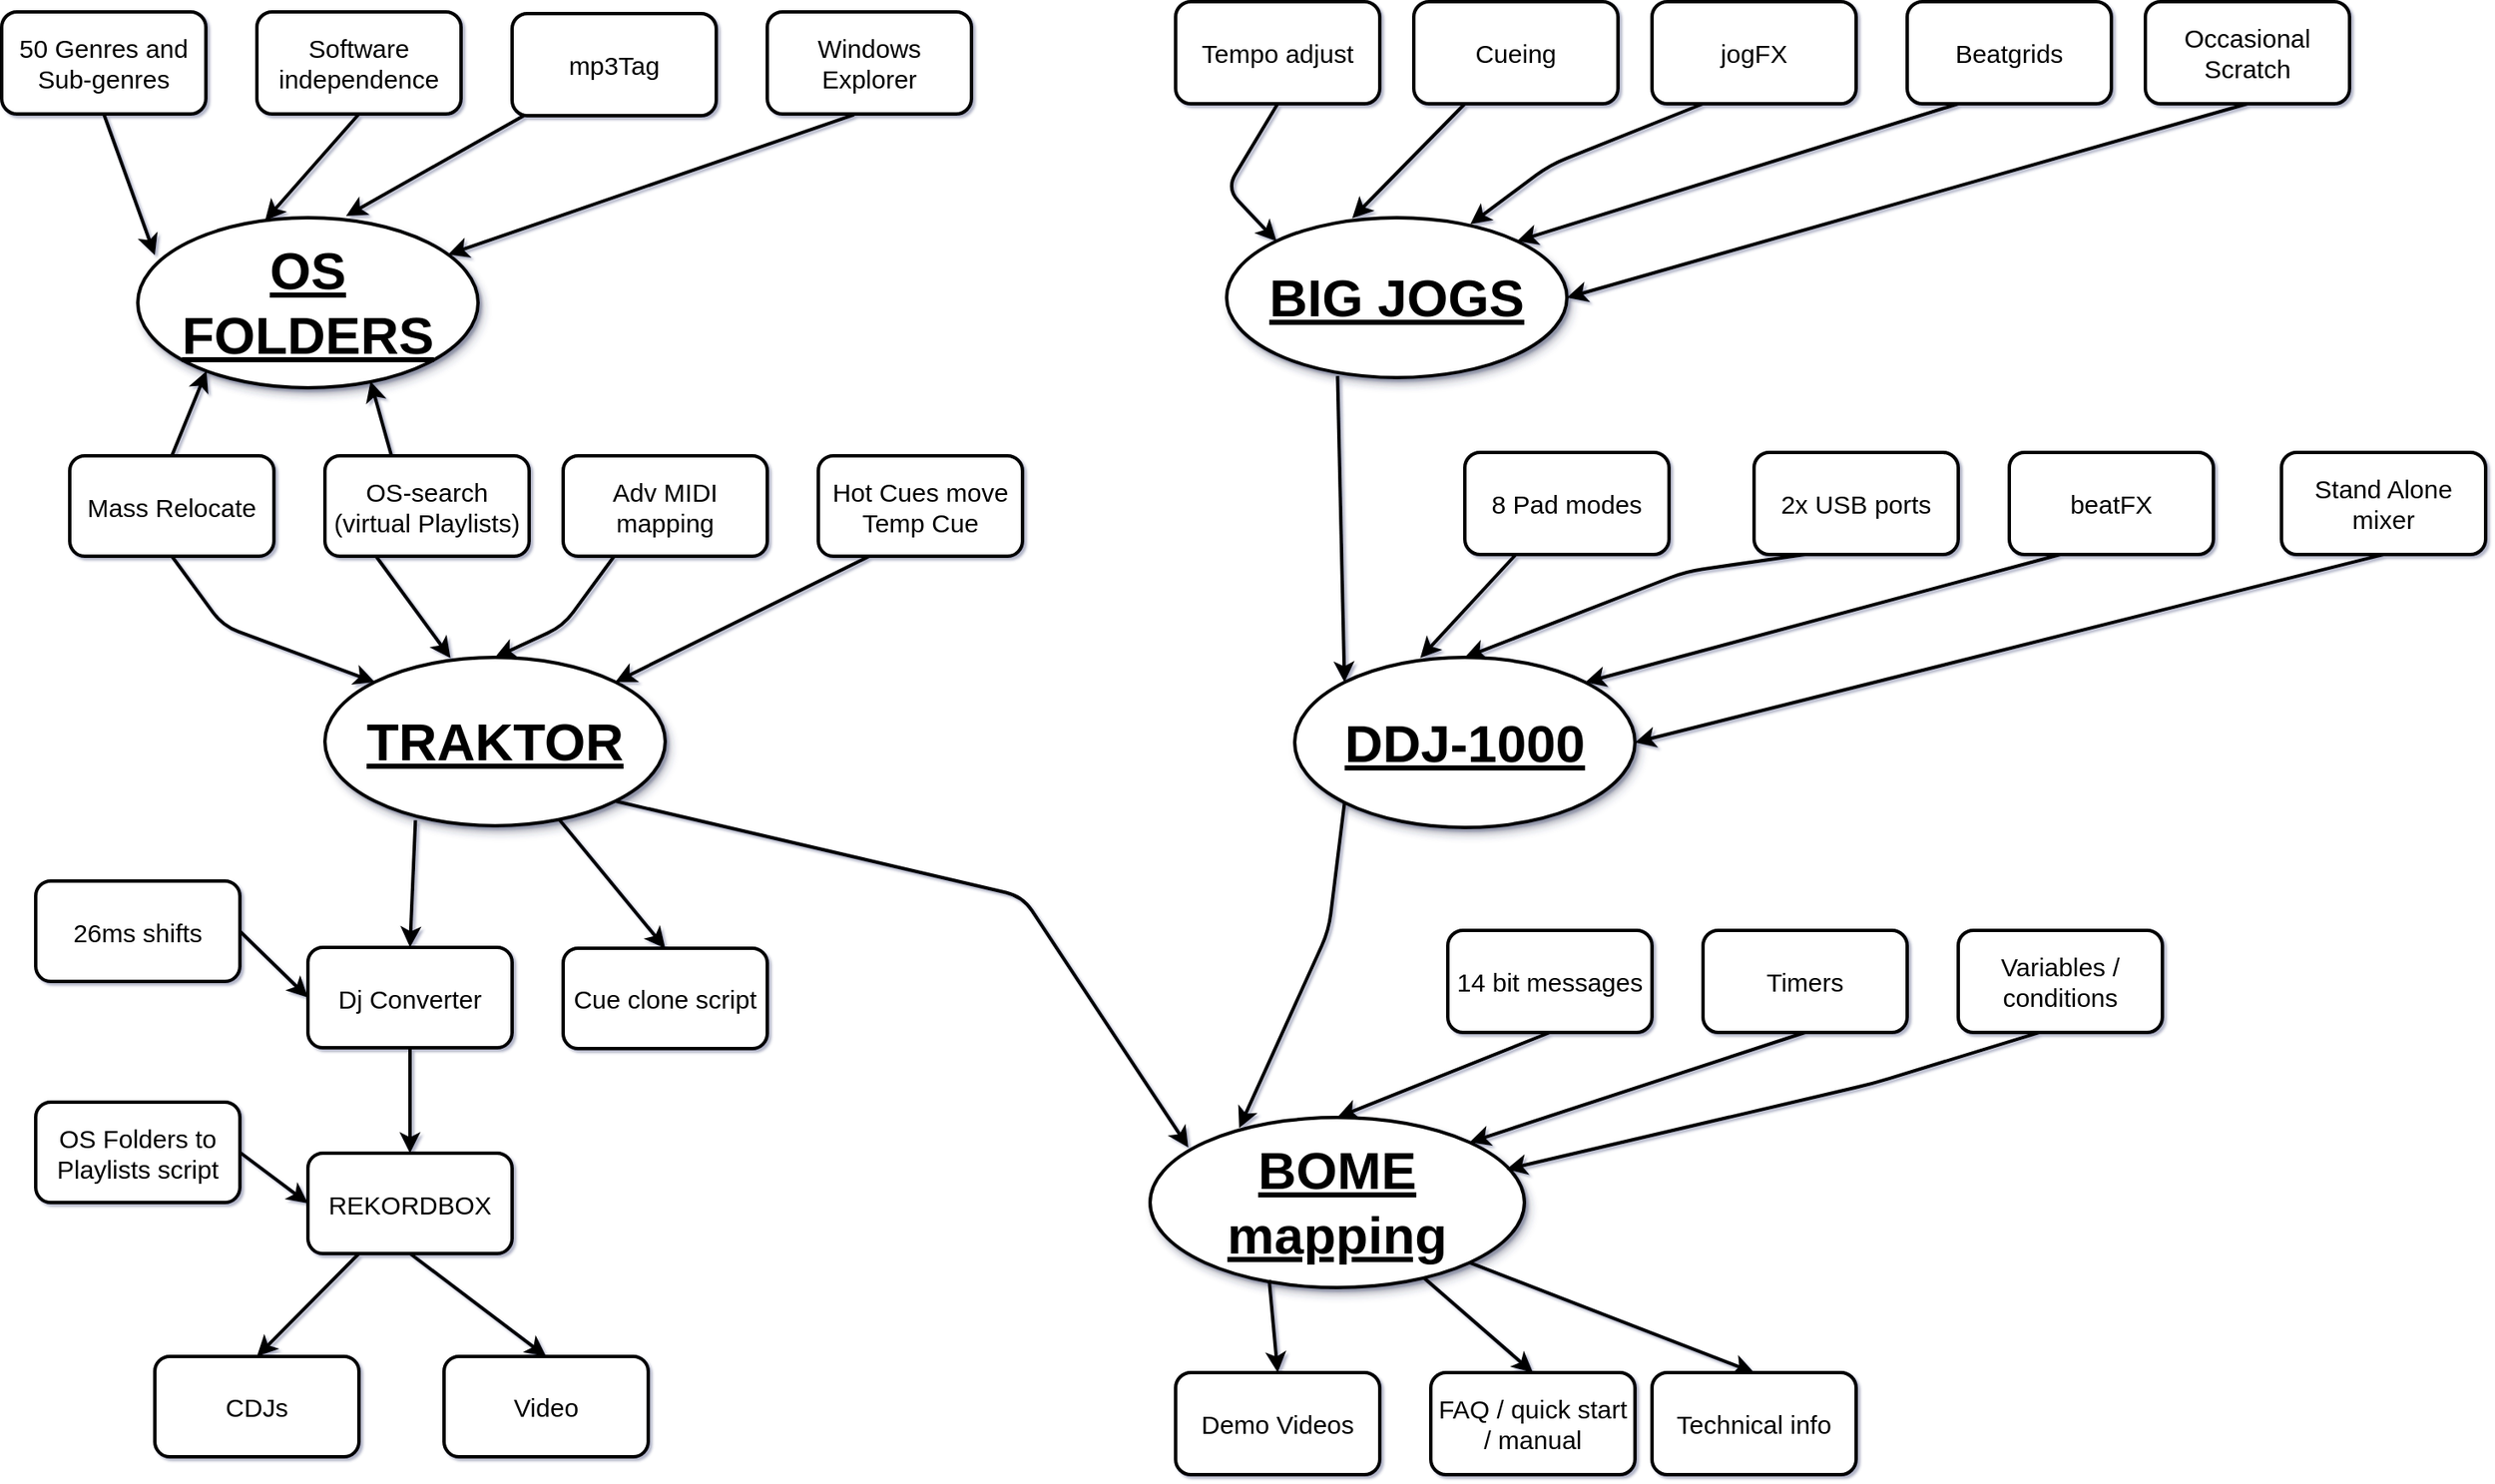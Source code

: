 <mxfile version="12.1.1" type="device" pages="1"><diagram id="3evQC_PeNnZDB5fSgL1A" name="Page-1"><mxGraphModel dx="2011" dy="1421" grid="1" gridSize="10" guides="1" tooltips="1" connect="1" arrows="1" fold="1" page="0" pageScale="1" pageWidth="827" pageHeight="1169" background="none" math="0" shadow="1"><root><mxCell id="0"/><mxCell id="1" parent="0"/><mxCell id="0ZiNauzuwajJhxoSYO87-3" value="" style="endArrow=classic;html=1;exitX=0.5;exitY=1;exitDx=0;exitDy=0;fontSize=15;entryX=0;entryY=0;entryDx=0;entryDy=0;strokeWidth=2;" parent="1" source="0ZiNauzuwajJhxoSYO87-2" target="0ZiNauzuwajJhxoSYO87-20" edge="1"><mxGeometry width="50" height="50" relative="1" as="geometry"><mxPoint x="100" y="311" as="sourcePoint"/><mxPoint x="260" y="321" as="targetPoint"/><Array as="points"><mxPoint x="160" y="261"/></Array></mxGeometry></mxCell><mxCell id="0ZiNauzuwajJhxoSYO87-7" value="" style="endArrow=classic;html=1;exitX=0.25;exitY=1;exitDx=0;exitDy=0;fontSize=15;entryX=0.369;entryY=0.004;entryDx=0;entryDy=0;entryPerimeter=0;strokeWidth=2;" parent="1" source="0ZiNauzuwajJhxoSYO87-4" target="0ZiNauzuwajJhxoSYO87-20" edge="1"><mxGeometry width="50" height="50" relative="1" as="geometry"><mxPoint x="80" y="271" as="sourcePoint"/><mxPoint x="321.04" y="322.02" as="targetPoint"/><Array as="points"/></mxGeometry></mxCell><mxCell id="0ZiNauzuwajJhxoSYO87-8" value="" style="endArrow=classic;html=1;exitX=0.25;exitY=1;exitDx=0;exitDy=0;fontSize=15;entryX=0.5;entryY=0;entryDx=0;entryDy=0;strokeWidth=2;" parent="1" source="0ZiNauzuwajJhxoSYO87-5" target="0ZiNauzuwajJhxoSYO87-20" edge="1"><mxGeometry width="50" height="50" relative="1" as="geometry"><mxPoint x="250" y="221" as="sourcePoint"/><mxPoint x="326.667" y="321" as="targetPoint"/><Array as="points"><mxPoint x="360" y="261"/></Array></mxGeometry></mxCell><mxCell id="0ZiNauzuwajJhxoSYO87-9" value="" style="endArrow=classic;html=1;exitX=0.25;exitY=1;exitDx=0;exitDy=0;fontSize=15;entryX=1;entryY=0;entryDx=0;entryDy=0;strokeWidth=2;" parent="1" source="0ZiNauzuwajJhxoSYO87-6" target="0ZiNauzuwajJhxoSYO87-20" edge="1"><mxGeometry width="50" height="50" relative="1" as="geometry"><mxPoint x="260" y="231" as="sourcePoint"/><mxPoint x="363.04" y="322.02" as="targetPoint"/><Array as="points"/></mxGeometry></mxCell><mxCell id="0ZiNauzuwajJhxoSYO87-15" value="" style="endArrow=classic;html=1;exitX=0.5;exitY=1;exitDx=0;exitDy=0;fontSize=15;entryX=0.05;entryY=0.22;entryDx=0;entryDy=0;entryPerimeter=0;strokeWidth=2;" parent="1" source="0ZiNauzuwajJhxoSYO87-10" target="0ZiNauzuwajJhxoSYO87-19" edge="1"><mxGeometry width="50" height="50" relative="1" as="geometry"><mxPoint x="-11.0" y="-10.5" as="sourcePoint"/><mxPoint x="170" y="73.5" as="targetPoint"/><Array as="points"/></mxGeometry></mxCell><mxCell id="0ZiNauzuwajJhxoSYO87-16" value="" style="endArrow=classic;html=1;exitX=0.5;exitY=1;exitDx=0;exitDy=0;fontSize=15;entryX=0.374;entryY=0.017;entryDx=0;entryDy=0;entryPerimeter=0;strokeWidth=2;" parent="1" source="0ZiNauzuwajJhxoSYO87-11" target="0ZiNauzuwajJhxoSYO87-19" edge="1"><mxGeometry width="50" height="50" relative="1" as="geometry"><mxPoint x="-70" y="40" as="sourcePoint"/><mxPoint x="255" y="30" as="targetPoint"/><Array as="points"/></mxGeometry></mxCell><mxCell id="0ZiNauzuwajJhxoSYO87-17" value="" style="endArrow=classic;html=1;fontSize=15;entryX=0.612;entryY=-0.01;entryDx=0;entryDy=0;entryPerimeter=0;strokeWidth=2;" parent="1" source="0ZiNauzuwajJhxoSYO87-12" target="0ZiNauzuwajJhxoSYO87-19" edge="1"><mxGeometry width="50" height="50" relative="1" as="geometry"><mxPoint x="200" y="-60" as="sourcePoint"/><mxPoint x="278.63" y="32.697" as="targetPoint"/><Array as="points"/></mxGeometry></mxCell><mxCell id="0ZiNauzuwajJhxoSYO87-18" value="" style="endArrow=classic;html=1;fontSize=15;exitX=0.425;exitY=1.007;exitDx=0;exitDy=0;exitPerimeter=0;strokeWidth=2;" parent="1" source="0ZiNauzuwajJhxoSYO87-13" target="0ZiNauzuwajJhxoSYO87-19" edge="1"><mxGeometry width="50" height="50" relative="1" as="geometry"><mxPoint x="480" y="20" as="sourcePoint"/><mxPoint x="340" y="36.064" as="targetPoint"/><Array as="points"/></mxGeometry></mxCell><mxCell id="0ZiNauzuwajJhxoSYO87-19" value="&lt;span style=&quot;font-size: 31px; font-weight: 700; white-space: normal;&quot;&gt;OS FOLDERS&lt;/span&gt;" style="ellipse;whiteSpace=wrap;html=1;rounded=0;shadow=1;glass=0;comic=1;fontSize=31;fontStyle=4;strokeWidth=2;" parent="1" vertex="1"><mxGeometry x="110" y="21" width="200" height="100" as="geometry"/></mxCell><mxCell id="0ZiNauzuwajJhxoSYO87-20" value="&lt;span style=&quot;font-size: 31px; font-weight: 700; white-space: normal;&quot;&gt;TRAKTOR&lt;/span&gt;" style="ellipse;whiteSpace=wrap;html=1;rounded=0;shadow=1;glass=0;comic=1;fontSize=31;fontStyle=4;strokeWidth=2;" parent="1" vertex="1"><mxGeometry x="220" y="279.5" width="200" height="99" as="geometry"/></mxCell><mxCell id="0ZiNauzuwajJhxoSYO87-22" value="" style="endArrow=classic;html=1;exitX=0.5;exitY=0;exitDx=0;exitDy=0;fontSize=15;entryX=0.202;entryY=0.901;entryDx=0;entryDy=0;entryPerimeter=0;strokeWidth=2;" parent="1" source="0ZiNauzuwajJhxoSYO87-2" target="0ZiNauzuwajJhxoSYO87-19" edge="1"><mxGeometry width="50" height="50" relative="1" as="geometry"><mxPoint x="410.0" y="260" as="sourcePoint"/><mxPoint x="453.8" y="330.4" as="targetPoint"/><Array as="points"/></mxGeometry></mxCell><mxCell id="0ZiNauzuwajJhxoSYO87-23" value="" style="endArrow=classic;html=1;exitX=0.33;exitY=0.031;exitDx=0;exitDy=0;fontSize=15;entryX=0.684;entryY=0.961;entryDx=0;entryDy=0;entryPerimeter=0;exitPerimeter=0;strokeWidth=2;" parent="1" source="0ZiNauzuwajJhxoSYO87-4" target="0ZiNauzuwajJhxoSYO87-19" edge="1"><mxGeometry width="50" height="50" relative="1" as="geometry"><mxPoint x="250" y="200" as="sourcePoint"/><mxPoint x="248.2" y="113.3" as="targetPoint"/><Array as="points"/></mxGeometry></mxCell><mxCell id="0ZiNauzuwajJhxoSYO87-24" value="Cue clone script" style="rounded=1;whiteSpace=wrap;html=1;fontSize=15;strokeWidth=2;" parent="1" vertex="1"><mxGeometry x="360" y="450.5" width="120" height="59" as="geometry"/></mxCell><mxCell id="0ZiNauzuwajJhxoSYO87-25" value="" style="endArrow=classic;html=1;fontSize=15;entryX=0.5;entryY=0;entryDx=0;entryDy=0;strokeWidth=2;" parent="1" source="0ZiNauzuwajJhxoSYO87-20" target="0ZiNauzuwajJhxoSYO87-24" edge="1"><mxGeometry width="50" height="50" relative="1" as="geometry"><mxPoint x="340" y="370" as="sourcePoint"/><mxPoint x="289.289" y="398.145" as="targetPoint"/><Array as="points"/></mxGeometry></mxCell><mxCell id="0ZiNauzuwajJhxoSYO87-27" value="" style="endArrow=classic;html=1;exitX=0.5;exitY=1;exitDx=0;exitDy=0;fontSize=15;entryX=0;entryY=0;entryDx=0;entryDy=0;strokeWidth=2;" parent="1" source="0ZiNauzuwajJhxoSYO87-26" target="0ZiNauzuwajJhxoSYO87-34" edge="1"><mxGeometry width="50" height="50" relative="1" as="geometry"><mxPoint x="690" y="54" as="sourcePoint"/><mxPoint x="850" y="64" as="targetPoint"/><Array as="points"><mxPoint x="750" y="4"/></Array></mxGeometry></mxCell><mxCell id="0ZiNauzuwajJhxoSYO87-31" value="" style="endArrow=classic;html=1;exitX=0.25;exitY=1;exitDx=0;exitDy=0;fontSize=15;entryX=0.369;entryY=0.004;entryDx=0;entryDy=0;entryPerimeter=0;strokeWidth=2;" parent="1" source="0ZiNauzuwajJhxoSYO87-28" target="0ZiNauzuwajJhxoSYO87-34" edge="1"><mxGeometry width="50" height="50" relative="1" as="geometry"><mxPoint x="670" y="14" as="sourcePoint"/><mxPoint x="911.04" y="65.02" as="targetPoint"/><Array as="points"/></mxGeometry></mxCell><mxCell id="0ZiNauzuwajJhxoSYO87-32" value="" style="endArrow=classic;html=1;exitX=0.25;exitY=1;exitDx=0;exitDy=0;fontSize=15;entryX=0.716;entryY=0.041;entryDx=0;entryDy=0;entryPerimeter=0;strokeWidth=2;" parent="1" source="0ZiNauzuwajJhxoSYO87-29" target="0ZiNauzuwajJhxoSYO87-34" edge="1"><mxGeometry width="50" height="50" relative="1" as="geometry"><mxPoint x="840" y="-36" as="sourcePoint"/><mxPoint x="916.667" y="64" as="targetPoint"/><Array as="points"><mxPoint x="940" y="-10"/></Array></mxGeometry></mxCell><mxCell id="0ZiNauzuwajJhxoSYO87-33" value="" style="endArrow=classic;html=1;exitX=0.25;exitY=1;exitDx=0;exitDy=0;fontSize=15;entryX=1;entryY=0;entryDx=0;entryDy=0;strokeWidth=2;" parent="1" source="0ZiNauzuwajJhxoSYO87-30" target="0ZiNauzuwajJhxoSYO87-34" edge="1"><mxGeometry width="50" height="50" relative="1" as="geometry"><mxPoint x="850" y="-26" as="sourcePoint"/><mxPoint x="953.04" y="65.02" as="targetPoint"/><Array as="points"/></mxGeometry></mxCell><mxCell id="0ZiNauzuwajJhxoSYO87-34" value="&lt;span style=&quot;font-size: 31px ; font-weight: 700 ; white-space: normal&quot;&gt;BIG JOGS&lt;/span&gt;" style="ellipse;whiteSpace=wrap;html=1;rounded=0;shadow=1;glass=0;comic=1;fontSize=31;fontStyle=4;strokeWidth=2;" parent="1" vertex="1"><mxGeometry x="750" y="21" width="200" height="94" as="geometry"/></mxCell><mxCell id="0ZiNauzuwajJhxoSYO87-39" value="" style="endArrow=classic;html=1;exitX=0.5;exitY=1;exitDx=0;exitDy=0;fontSize=15;entryX=1;entryY=0.5;entryDx=0;entryDy=0;strokeWidth=2;" parent="1" source="0ZiNauzuwajJhxoSYO87-35" target="0ZiNauzuwajJhxoSYO87-34" edge="1"><mxGeometry width="50" height="50" relative="1" as="geometry"><mxPoint x="1160" y="-26" as="sourcePoint"/><mxPoint x="990.711" y="58.645" as="targetPoint"/><Array as="points"/></mxGeometry></mxCell><mxCell id="0ZiNauzuwajJhxoSYO87-43" value="" style="endArrow=classic;html=1;exitX=0.326;exitY=0.99;exitDx=0;exitDy=0;fontSize=15;entryX=0;entryY=0;entryDx=0;entryDy=0;exitPerimeter=0;strokeWidth=2;" parent="1" source="0ZiNauzuwajJhxoSYO87-34" target="0ZiNauzuwajJhxoSYO87-50" edge="1"><mxGeometry width="50" height="50" relative="1" as="geometry"><mxPoint x="850" y="254" as="sourcePoint"/><mxPoint x="970" y="354" as="targetPoint"/><Array as="points"/></mxGeometry></mxCell><mxCell id="0ZiNauzuwajJhxoSYO87-50" value="&lt;span style=&quot;font-size: 31px; font-weight: 700; white-space: normal;&quot;&gt;DDJ-1000&lt;/span&gt;" style="ellipse;whiteSpace=wrap;html=1;rounded=0;shadow=1;glass=0;comic=1;fontSize=31;fontStyle=4;strokeWidth=2;" parent="1" vertex="1"><mxGeometry x="790" y="279.5" width="200" height="100" as="geometry"/></mxCell><mxCell id="0ZiNauzuwajJhxoSYO87-52" value="" style="endArrow=classic;html=1;exitX=0.5;exitY=1;exitDx=0;exitDy=0;fontSize=15;entryX=1;entryY=0.5;entryDx=0;entryDy=0;strokeWidth=2;" parent="1" source="0ZiNauzuwajJhxoSYO87-51" target="0ZiNauzuwajJhxoSYO87-50" edge="1"><mxGeometry width="50" height="50" relative="1" as="geometry"><mxPoint x="1280" y="264" as="sourcePoint"/><mxPoint x="1110.711" y="348.645" as="targetPoint"/><Array as="points"/></mxGeometry></mxCell><mxCell id="0ZiNauzuwajJhxoSYO87-53" value="&lt;span style=&quot;font-size: 31px; font-weight: 700; white-space: normal;&quot;&gt;BOME mapping&lt;/span&gt;" style="ellipse;whiteSpace=wrap;html=1;rounded=0;shadow=1;glass=0;comic=1;fontSize=31;fontStyle=4;strokeWidth=2;" parent="1" vertex="1"><mxGeometry x="705" y="550" width="220" height="100" as="geometry"/></mxCell><mxCell id="0ZiNauzuwajJhxoSYO87-54" value="" style="endArrow=classic;html=1;exitX=1;exitY=1;exitDx=0;exitDy=0;fontSize=15;entryX=0.102;entryY=0.176;entryDx=0;entryDy=0;entryPerimeter=0;strokeWidth=2;" parent="1" source="0ZiNauzuwajJhxoSYO87-20" target="0ZiNauzuwajJhxoSYO87-53" edge="1"><mxGeometry width="50" height="50" relative="1" as="geometry"><mxPoint x="689.5" y="395" as="sourcePoint"/><mxPoint x="540.211" y="479.645" as="targetPoint"/><Array as="points"><mxPoint x="630" y="420"/></Array></mxGeometry></mxCell><mxCell id="0ZiNauzuwajJhxoSYO87-55" value="" style="endArrow=classic;html=1;exitX=0;exitY=1;exitDx=0;exitDy=0;fontSize=15;entryX=0.238;entryY=0.062;entryDx=0;entryDy=0;entryPerimeter=0;strokeWidth=2;" parent="1" source="0ZiNauzuwajJhxoSYO87-50" target="0ZiNauzuwajJhxoSYO87-53" edge="1"><mxGeometry width="50" height="50" relative="1" as="geometry"><mxPoint x="570.211" y="310.855" as="sourcePoint"/><mxPoint x="749.9" y="449.4" as="targetPoint"/><Array as="points"><mxPoint x="810" y="440"/></Array></mxGeometry></mxCell><mxCell id="0ZiNauzuwajJhxoSYO87-57" value="" style="endArrow=classic;html=1;fontSize=15;entryX=0.952;entryY=0.305;entryDx=0;entryDy=0;entryPerimeter=0;exitX=0.396;exitY=1.001;exitDx=0;exitDy=0;exitPerimeter=0;strokeWidth=2;" parent="1" source="0ZiNauzuwajJhxoSYO87-60" target="0ZiNauzuwajJhxoSYO87-53" edge="1"><mxGeometry width="50" height="50" relative="1" as="geometry"><mxPoint x="1300" y="530.0" as="sourcePoint"/><mxPoint x="1500" y="615.5" as="targetPoint"/><Array as="points"><mxPoint x="1130" y="530"/></Array></mxGeometry></mxCell><mxCell id="0ZiNauzuwajJhxoSYO87-59" value="" style="endArrow=classic;html=1;exitX=0.5;exitY=1;exitDx=0;exitDy=0;fontSize=15;entryX=0.5;entryY=0;entryDx=0;entryDy=0;strokeWidth=2;" parent="1" source="0ZiNauzuwajJhxoSYO87-58" target="0ZiNauzuwajJhxoSYO87-53" edge="1"><mxGeometry width="50" height="50" relative="1" as="geometry"><mxPoint x="1120" y="530.0" as="sourcePoint"/><mxPoint x="1035.702" y="736.0" as="targetPoint"/><Array as="points"/></mxGeometry></mxCell><mxCell id="0ZiNauzuwajJhxoSYO87-61" value="" style="endArrow=classic;html=1;exitX=0.5;exitY=1;exitDx=0;exitDy=0;fontSize=15;entryX=1;entryY=0;entryDx=0;entryDy=0;strokeWidth=2;" parent="1" source="0ZiNauzuwajJhxoSYO87-56" target="0ZiNauzuwajJhxoSYO87-53" edge="1"><mxGeometry width="50" height="50" relative="1" as="geometry"><mxPoint x="1195" y="610" as="sourcePoint"/><mxPoint x="845.0" y="700" as="targetPoint"/><Array as="points"/></mxGeometry></mxCell><mxCell id="0ZiNauzuwajJhxoSYO87-66" value="" style="endArrow=classic;html=1;fontSize=15;entryX=0.5;entryY=0;entryDx=0;entryDy=0;strokeWidth=2;" parent="1" target="0ZiNauzuwajJhxoSYO87-63" edge="1"><mxGeometry width="50" height="50" relative="1" as="geometry"><mxPoint x="775" y="645.5" as="sourcePoint"/><mxPoint x="457.3" y="753.9" as="targetPoint"/><Array as="points"/></mxGeometry></mxCell><mxCell id="0ZiNauzuwajJhxoSYO87-67" value="" style="endArrow=classic;html=1;fontSize=15;entryX=0.5;entryY=0;entryDx=0;entryDy=0;strokeWidth=2;" parent="1" source="0ZiNauzuwajJhxoSYO87-53" target="0ZiNauzuwajJhxoSYO87-64" edge="1"><mxGeometry width="50" height="50" relative="1" as="geometry"><mxPoint x="756.8" y="651.9" as="sourcePoint"/><mxPoint x="805" y="779.5" as="targetPoint"/><Array as="points"/></mxGeometry></mxCell><mxCell id="0ZiNauzuwajJhxoSYO87-68" value="" style="endArrow=classic;html=1;exitX=1;exitY=1;exitDx=0;exitDy=0;fontSize=15;entryX=0.5;entryY=0;entryDx=0;entryDy=0;strokeWidth=2;" parent="1" source="0ZiNauzuwajJhxoSYO87-53" target="0ZiNauzuwajJhxoSYO87-65" edge="1"><mxGeometry width="50" height="50" relative="1" as="geometry"><mxPoint x="766.8" y="661.9" as="sourcePoint"/><mxPoint x="815" y="789.5" as="targetPoint"/><Array as="points"/></mxGeometry></mxCell><mxCell id="0ZiNauzuwajJhxoSYO87-71" value="Dj Converter" style="rounded=1;whiteSpace=wrap;html=1;fontSize=15;strokeWidth=2;" parent="1" vertex="1"><mxGeometry x="210" y="450" width="120" height="59" as="geometry"/></mxCell><mxCell id="0ZiNauzuwajJhxoSYO87-72" value="26ms shifts" style="rounded=1;whiteSpace=wrap;html=1;fontSize=15;strokeWidth=2;" parent="1" vertex="1"><mxGeometry x="50" y="411" width="120" height="59" as="geometry"/></mxCell><mxCell id="0ZiNauzuwajJhxoSYO87-73" value="" style="endArrow=classic;html=1;exitX=1;exitY=0.5;exitDx=0;exitDy=0;fontSize=15;entryX=0;entryY=0.5;entryDx=0;entryDy=0;strokeWidth=2;" parent="1" source="0ZiNauzuwajJhxoSYO87-72" target="0ZiNauzuwajJhxoSYO87-71" edge="1"><mxGeometry width="50" height="50" relative="1" as="geometry"><mxPoint x="154.5" y="407.121" as="sourcePoint"/><mxPoint x="-14.5" y="414.25" as="targetPoint"/><Array as="points"/></mxGeometry></mxCell><mxCell id="0ZiNauzuwajJhxoSYO87-75" value="" style="endArrow=classic;html=1;exitX=0.266;exitY=0.967;exitDx=0;exitDy=0;fontSize=15;entryX=0.5;entryY=0;entryDx=0;entryDy=0;exitPerimeter=0;strokeWidth=2;" parent="1" source="0ZiNauzuwajJhxoSYO87-20" target="0ZiNauzuwajJhxoSYO87-71" edge="1"><mxGeometry width="50" height="50" relative="1" as="geometry"><mxPoint x="239" y="348.121" as="sourcePoint"/><mxPoint x="70" y="355.25" as="targetPoint"/><Array as="points"/></mxGeometry></mxCell><mxCell id="0ZiNauzuwajJhxoSYO87-76" value="" style="endArrow=classic;html=1;exitX=0.5;exitY=1;exitDx=0;exitDy=0;fontSize=15;entryX=0.5;entryY=0;entryDx=0;entryDy=0;strokeWidth=2;" parent="1" source="0ZiNauzuwajJhxoSYO87-71" target="0ZiNauzuwajJhxoSYO87-78" edge="1"><mxGeometry width="50" height="50" relative="1" as="geometry"><mxPoint x="229" y="348.121" as="sourcePoint"/><mxPoint x="254.689" y="560.537" as="targetPoint"/><Array as="points"/></mxGeometry></mxCell><mxCell id="0ZiNauzuwajJhxoSYO87-77" value="OS Folders to Playlists script" style="rounded=1;whiteSpace=wrap;html=1;fontSize=15;strokeWidth=2;" parent="1" vertex="1"><mxGeometry x="50" y="541" width="120" height="59" as="geometry"/></mxCell><mxCell id="0ZiNauzuwajJhxoSYO87-78" value="REKORDBOX" style="rounded=1;whiteSpace=wrap;html=1;fontSize=15;strokeWidth=2;" parent="1" vertex="1"><mxGeometry x="210" y="571" width="120" height="59" as="geometry"/></mxCell><mxCell id="0ZiNauzuwajJhxoSYO87-79" value="" style="endArrow=classic;html=1;exitX=1;exitY=0.5;exitDx=0;exitDy=0;fontSize=15;entryX=0;entryY=0.5;entryDx=0;entryDy=0;strokeWidth=2;" parent="1" source="0ZiNauzuwajJhxoSYO87-77" target="0ZiNauzuwajJhxoSYO87-78" edge="1"><mxGeometry width="50" height="50" relative="1" as="geometry"><mxPoint x="90" y="485.25" as="sourcePoint"/><mxPoint x="70.0" y="620" as="targetPoint"/><Array as="points"/></mxGeometry></mxCell><mxCell id="0ZiNauzuwajJhxoSYO87-80" value="CDJs" style="rounded=1;whiteSpace=wrap;html=1;fontSize=15;strokeWidth=2;" parent="1" vertex="1"><mxGeometry x="120" y="690.5" width="120" height="59" as="geometry"/></mxCell><mxCell id="0ZiNauzuwajJhxoSYO87-81" value="" style="endArrow=classic;html=1;exitX=0.25;exitY=1;exitDx=0;exitDy=0;fontSize=15;entryX=0.5;entryY=0;entryDx=0;entryDy=0;strokeWidth=2;" parent="1" source="0ZiNauzuwajJhxoSYO87-78" target="0ZiNauzuwajJhxoSYO87-80" edge="1"><mxGeometry width="50" height="50" relative="1" as="geometry"><mxPoint x="280" y="519" as="sourcePoint"/><mxPoint x="260" y="589.5" as="targetPoint"/><Array as="points"/></mxGeometry></mxCell><mxCell id="0ZiNauzuwajJhxoSYO87-83" value="" style="group;strokeWidth=2;" parent="1" vertex="1" connectable="0"><mxGeometry x="70" y="161" width="560" height="59" as="geometry"/></mxCell><mxCell id="0ZiNauzuwajJhxoSYO87-2" value="Mass Relocate" style="rounded=1;whiteSpace=wrap;html=1;fontSize=15;strokeWidth=2;" parent="0ZiNauzuwajJhxoSYO87-83" vertex="1"><mxGeometry width="120" height="59" as="geometry"/></mxCell><mxCell id="0ZiNauzuwajJhxoSYO87-4" value="OS-search&lt;br&gt;(virtual Playlists)" style="rounded=1;whiteSpace=wrap;html=1;fontSize=15;strokeWidth=2;" parent="0ZiNauzuwajJhxoSYO87-83" vertex="1"><mxGeometry x="150" width="120" height="59" as="geometry"/></mxCell><mxCell id="0ZiNauzuwajJhxoSYO87-5" value="Adv MIDI mapping" style="rounded=1;whiteSpace=wrap;html=1;fontSize=15;strokeWidth=2;" parent="0ZiNauzuwajJhxoSYO87-83" vertex="1"><mxGeometry x="290" width="120" height="59" as="geometry"/></mxCell><mxCell id="0ZiNauzuwajJhxoSYO87-6" value="Hot Cues move Temp Cue" style="rounded=1;whiteSpace=wrap;html=1;fontSize=15;strokeWidth=2;" parent="0ZiNauzuwajJhxoSYO87-83" vertex="1"><mxGeometry x="440" width="120" height="59" as="geometry"/></mxCell><mxCell id="0ZiNauzuwajJhxoSYO87-84" value="" style="group;strokeWidth=2;" parent="1" vertex="1" connectable="0"><mxGeometry x="30" y="-100" width="600" height="61" as="geometry"/></mxCell><mxCell id="0ZiNauzuwajJhxoSYO87-10" value="50 Genres and Sub-genres" style="rounded=1;whiteSpace=wrap;html=1;fontSize=15;strokeWidth=2;" parent="0ZiNauzuwajJhxoSYO87-84" vertex="1"><mxGeometry width="120" height="60" as="geometry"/></mxCell><mxCell id="0ZiNauzuwajJhxoSYO87-11" value="Software independence" style="rounded=1;whiteSpace=wrap;html=1;fontSize=15;shadow=0;glass=0;strokeWidth=2;" parent="0ZiNauzuwajJhxoSYO87-84" vertex="1"><mxGeometry x="150" width="120" height="60" as="geometry"/></mxCell><mxCell id="0ZiNauzuwajJhxoSYO87-12" value="mp3Tag" style="rounded=1;whiteSpace=wrap;html=1;fontSize=15;strokeWidth=2;" parent="0ZiNauzuwajJhxoSYO87-84" vertex="1"><mxGeometry x="300" y="1" width="120" height="60" as="geometry"/></mxCell><mxCell id="0ZiNauzuwajJhxoSYO87-13" value="Windows Explorer" style="rounded=1;whiteSpace=wrap;html=1;fontSize=15;strokeWidth=2;" parent="0ZiNauzuwajJhxoSYO87-84" vertex="1"><mxGeometry x="450" width="120" height="60" as="geometry"/></mxCell><mxCell id="0ZiNauzuwajJhxoSYO87-85" value="" style="group;strokeWidth=2;" parent="1" vertex="1" connectable="0"><mxGeometry x="720" y="-106" width="690" height="60" as="geometry"/></mxCell><mxCell id="0ZiNauzuwajJhxoSYO87-26" value="Tempo adjust" style="rounded=1;whiteSpace=wrap;html=1;fontSize=15;strokeWidth=2;" parent="0ZiNauzuwajJhxoSYO87-85" vertex="1"><mxGeometry width="120" height="60" as="geometry"/></mxCell><mxCell id="0ZiNauzuwajJhxoSYO87-28" value="Cueing" style="rounded=1;whiteSpace=wrap;html=1;fontSize=15;strokeWidth=2;" parent="0ZiNauzuwajJhxoSYO87-85" vertex="1"><mxGeometry x="140" width="120" height="60" as="geometry"/></mxCell><mxCell id="0ZiNauzuwajJhxoSYO87-29" value="jogFX" style="rounded=1;whiteSpace=wrap;html=1;fontSize=15;strokeWidth=2;" parent="0ZiNauzuwajJhxoSYO87-85" vertex="1"><mxGeometry x="280" width="120" height="60" as="geometry"/></mxCell><mxCell id="0ZiNauzuwajJhxoSYO87-30" value="Beatgrids" style="rounded=1;whiteSpace=wrap;html=1;fontSize=15;strokeWidth=2;" parent="0ZiNauzuwajJhxoSYO87-85" vertex="1"><mxGeometry x="430" width="120" height="60" as="geometry"/></mxCell><mxCell id="0ZiNauzuwajJhxoSYO87-35" value="Occasional Scratch" style="rounded=1;whiteSpace=wrap;html=1;fontSize=15;strokeWidth=2;" parent="0ZiNauzuwajJhxoSYO87-85" vertex="1"><mxGeometry x="570" width="120" height="60" as="geometry"/></mxCell><mxCell id="0ZiNauzuwajJhxoSYO87-86" value="" style="group;strokeWidth=2;" parent="1" vertex="1" connectable="0"><mxGeometry x="890" y="159" width="600" height="70" as="geometry"/></mxCell><mxCell id="0ZiNauzuwajJhxoSYO87-44" value="8 Pad modes" style="rounded=1;whiteSpace=wrap;html=1;fontSize=15;strokeWidth=2;" parent="0ZiNauzuwajJhxoSYO87-86" vertex="1"><mxGeometry width="120" height="60" as="geometry"/></mxCell><mxCell id="0ZiNauzuwajJhxoSYO87-45" value="2x USB ports" style="rounded=1;whiteSpace=wrap;html=1;fontSize=15;strokeWidth=2;" parent="0ZiNauzuwajJhxoSYO87-86" vertex="1"><mxGeometry x="170" width="120" height="60" as="geometry"/></mxCell><mxCell id="0ZiNauzuwajJhxoSYO87-46" value="beatFX" style="rounded=1;whiteSpace=wrap;html=1;fontSize=15;strokeWidth=2;" parent="0ZiNauzuwajJhxoSYO87-86" vertex="1"><mxGeometry x="320" width="120" height="60" as="geometry"/></mxCell><mxCell id="0ZiNauzuwajJhxoSYO87-47" value="" style="endArrow=classic;html=1;exitX=0.25;exitY=1;exitDx=0;exitDy=0;fontSize=15;entryX=0.369;entryY=0.004;entryDx=0;entryDy=0;entryPerimeter=0;strokeWidth=2;" parent="0ZiNauzuwajJhxoSYO87-86" source="0ZiNauzuwajJhxoSYO87-44" target="0ZiNauzuwajJhxoSYO87-50" edge="1"><mxGeometry width="50" height="50" relative="1" as="geometry"><mxPoint x="-100" y="145" as="sourcePoint"/><mxPoint x="141.04" y="196.02" as="targetPoint"/><Array as="points"/></mxGeometry></mxCell><mxCell id="0ZiNauzuwajJhxoSYO87-48" value="" style="endArrow=classic;html=1;exitX=0.25;exitY=1;exitDx=0;exitDy=0;fontSize=15;entryX=0.5;entryY=0;entryDx=0;entryDy=0;strokeWidth=2;" parent="0ZiNauzuwajJhxoSYO87-86" source="0ZiNauzuwajJhxoSYO87-45" target="0ZiNauzuwajJhxoSYO87-50" edge="1"><mxGeometry width="50" height="50" relative="1" as="geometry"><mxPoint x="70" y="95" as="sourcePoint"/><mxPoint x="146.667" y="195" as="targetPoint"/><Array as="points"><mxPoint x="130" y="70"/></Array></mxGeometry></mxCell><mxCell id="0ZiNauzuwajJhxoSYO87-49" value="" style="endArrow=classic;html=1;exitX=0.25;exitY=1;exitDx=0;exitDy=0;fontSize=15;entryX=1;entryY=0;entryDx=0;entryDy=0;strokeWidth=2;" parent="0ZiNauzuwajJhxoSYO87-86" source="0ZiNauzuwajJhxoSYO87-46" target="0ZiNauzuwajJhxoSYO87-50" edge="1"><mxGeometry width="50" height="50" relative="1" as="geometry"><mxPoint x="80" y="105" as="sourcePoint"/><mxPoint x="183.04" y="196.02" as="targetPoint"/><Array as="points"/></mxGeometry></mxCell><mxCell id="0ZiNauzuwajJhxoSYO87-51" value="Stand Alone mixer" style="rounded=1;whiteSpace=wrap;html=1;fontSize=15;strokeWidth=2;" parent="0ZiNauzuwajJhxoSYO87-86" vertex="1"><mxGeometry x="480" width="120" height="60" as="geometry"/></mxCell><mxCell id="0ZiNauzuwajJhxoSYO87-87" value="" style="group;strokeWidth=2;" parent="1" vertex="1" connectable="0"><mxGeometry x="880" y="440" width="420" height="60" as="geometry"/></mxCell><mxCell id="0ZiNauzuwajJhxoSYO87-82" value="" style="group;strokeWidth=2;" parent="0ZiNauzuwajJhxoSYO87-87" vertex="1" connectable="0"><mxGeometry width="420" height="60" as="geometry"/></mxCell><mxCell id="0ZiNauzuwajJhxoSYO87-56" value="Timers" style="rounded=1;whiteSpace=wrap;html=1;fontSize=15;strokeWidth=2;" parent="0ZiNauzuwajJhxoSYO87-82" vertex="1"><mxGeometry x="150" width="120" height="60" as="geometry"/></mxCell><mxCell id="0ZiNauzuwajJhxoSYO87-58" value="14 bit messages" style="rounded=1;whiteSpace=wrap;html=1;fontSize=15;strokeWidth=2;" parent="0ZiNauzuwajJhxoSYO87-82" vertex="1"><mxGeometry width="120" height="60" as="geometry"/></mxCell><mxCell id="0ZiNauzuwajJhxoSYO87-60" value="Variables / conditions" style="rounded=1;whiteSpace=wrap;html=1;fontSize=15;strokeWidth=2;" parent="0ZiNauzuwajJhxoSYO87-82" vertex="1"><mxGeometry x="300" width="120" height="60" as="geometry"/></mxCell><mxCell id="0ZiNauzuwajJhxoSYO87-88" value="" style="group;strokeWidth=2;" parent="1" vertex="1" connectable="0"><mxGeometry x="720" y="700" width="400" height="60" as="geometry"/></mxCell><mxCell id="0ZiNauzuwajJhxoSYO87-63" value="Demo Videos" style="rounded=1;whiteSpace=wrap;html=1;fontSize=15;strokeWidth=2;" parent="0ZiNauzuwajJhxoSYO87-88" vertex="1"><mxGeometry width="120" height="60" as="geometry"/></mxCell><mxCell id="0ZiNauzuwajJhxoSYO87-64" value="FAQ / quick start / manual" style="rounded=1;whiteSpace=wrap;html=1;fontSize=15;strokeWidth=2;" parent="0ZiNauzuwajJhxoSYO87-88" vertex="1"><mxGeometry x="150" width="120" height="60" as="geometry"/></mxCell><mxCell id="0ZiNauzuwajJhxoSYO87-65" value="Technical info" style="rounded=1;whiteSpace=wrap;html=1;fontSize=15;strokeWidth=2;" parent="0ZiNauzuwajJhxoSYO87-88" vertex="1"><mxGeometry x="280" width="120" height="60" as="geometry"/></mxCell><mxCell id="0ZiNauzuwajJhxoSYO87-89" value="Video" style="rounded=1;whiteSpace=wrap;html=1;fontSize=15;strokeWidth=2;" parent="1" vertex="1"><mxGeometry x="290" y="690.5" width="120" height="59" as="geometry"/></mxCell><mxCell id="0ZiNauzuwajJhxoSYO87-90" value="" style="endArrow=classic;html=1;exitX=0.5;exitY=1;exitDx=0;exitDy=0;fontSize=15;entryX=0.5;entryY=0;entryDx=0;entryDy=0;strokeWidth=2;" parent="1" source="0ZiNauzuwajJhxoSYO87-78" target="0ZiNauzuwajJhxoSYO87-89" edge="1"><mxGeometry width="50" height="50" relative="1" as="geometry"><mxPoint x="460.0" y="611.5" as="sourcePoint"/><mxPoint x="380" y="672" as="targetPoint"/><Array as="points"/></mxGeometry></mxCell></root></mxGraphModel></diagram></mxfile>